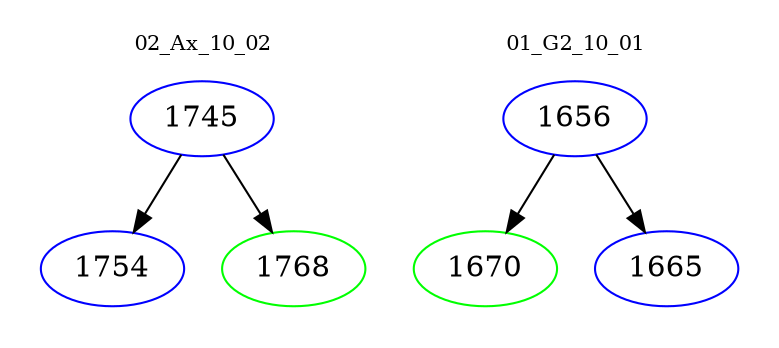 digraph{
subgraph cluster_0 {
color = white
label = "02_Ax_10_02";
fontsize=10;
T0_1745 [label="1745", color="blue"]
T0_1745 -> T0_1754 [color="black"]
T0_1754 [label="1754", color="blue"]
T0_1745 -> T0_1768 [color="black"]
T0_1768 [label="1768", color="green"]
}
subgraph cluster_1 {
color = white
label = "01_G2_10_01";
fontsize=10;
T1_1656 [label="1656", color="blue"]
T1_1656 -> T1_1670 [color="black"]
T1_1670 [label="1670", color="green"]
T1_1656 -> T1_1665 [color="black"]
T1_1665 [label="1665", color="blue"]
}
}

